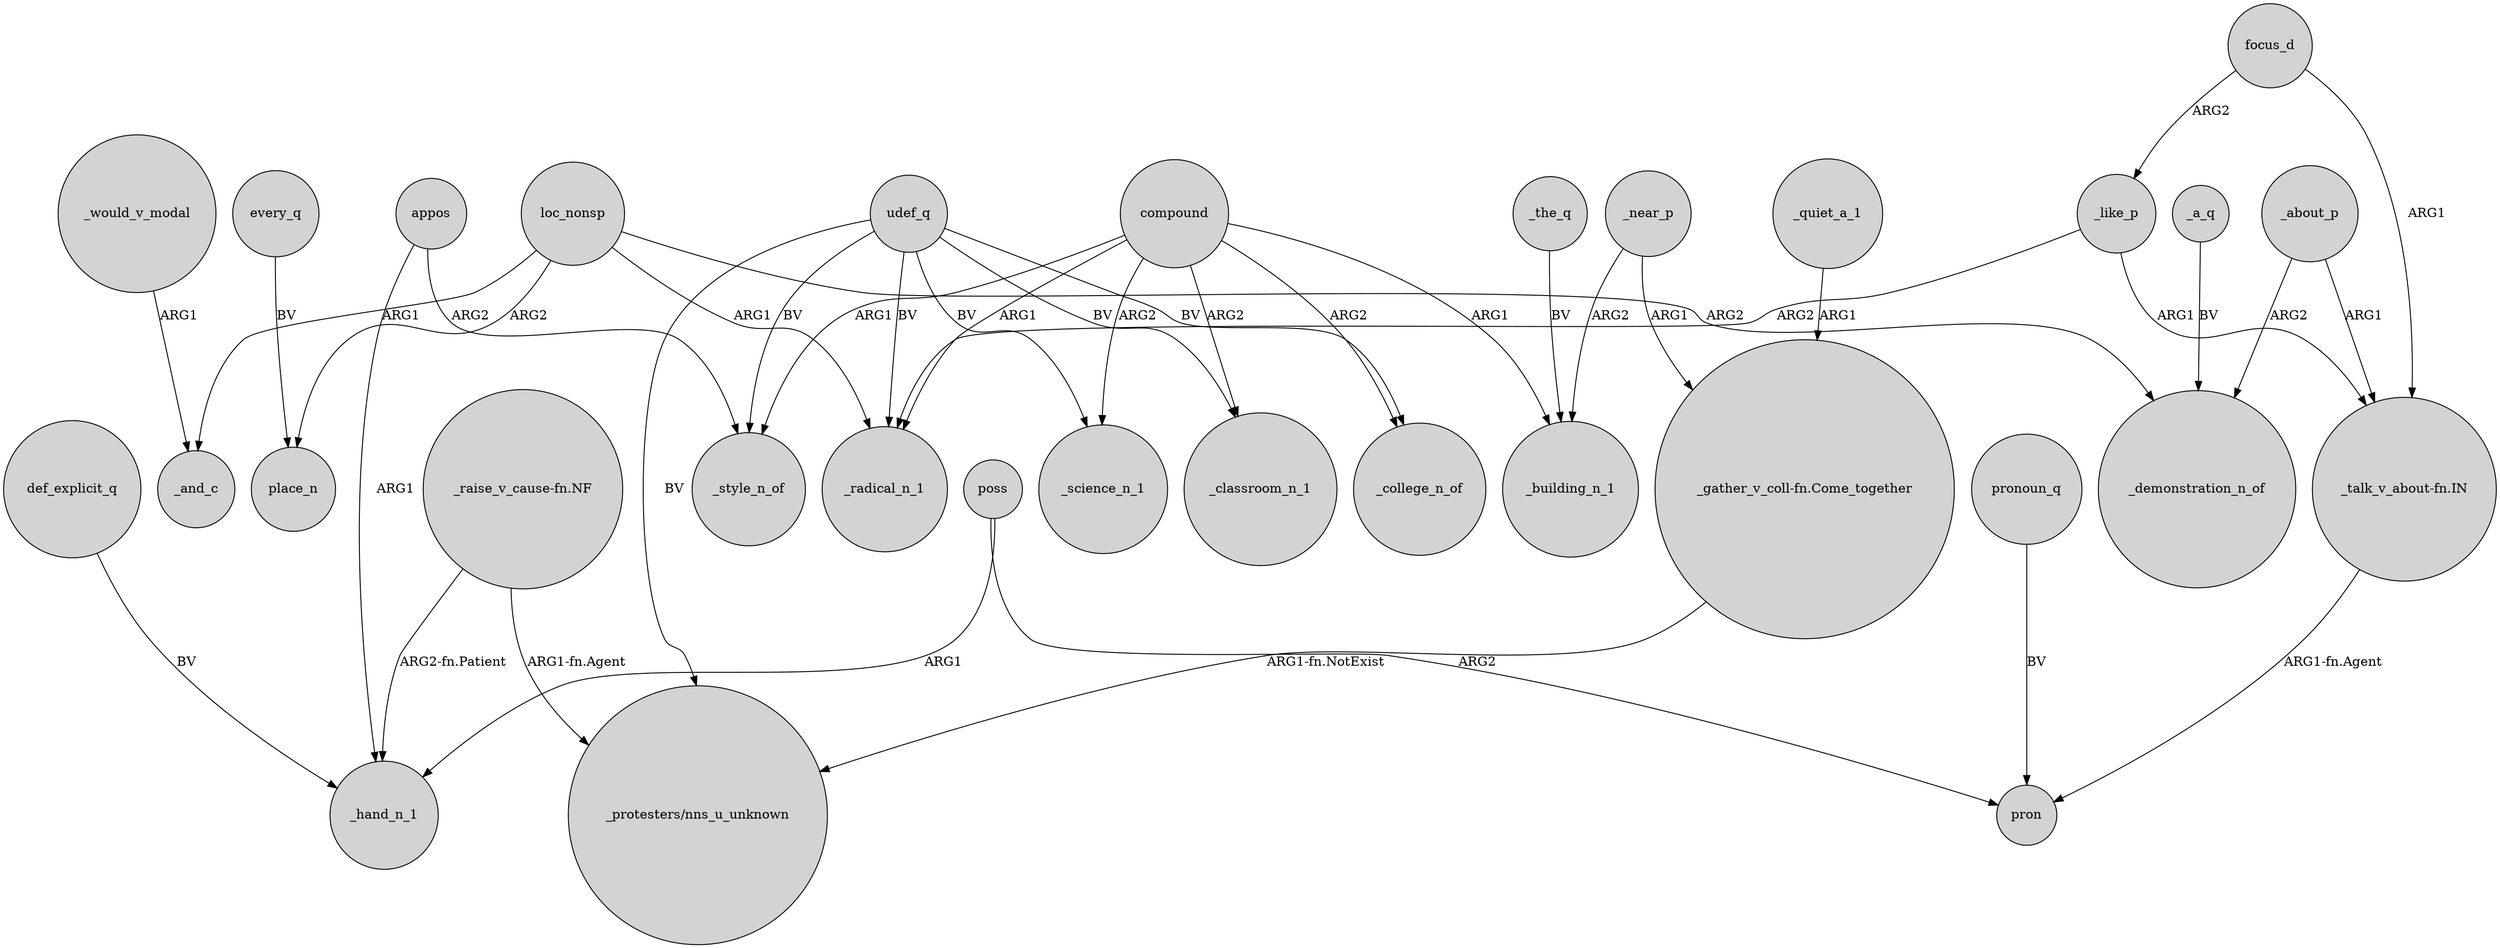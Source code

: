 digraph {
	node [shape=circle style=filled]
	loc_nonsp -> _and_c [label=ARG1]
	loc_nonsp -> _radical_n_1 [label=ARG1]
	_about_p -> "_talk_v_about-fn.IN" [label=ARG1]
	_would_v_modal -> _and_c [label=ARG1]
	loc_nonsp -> _demonstration_n_of [label=ARG2]
	appos -> _style_n_of [label=ARG2]
	compound -> _classroom_n_1 [label=ARG2]
	"_raise_v_cause-fn.NF" -> "_protesters/nns_u_unknown" [label="ARG1-fn.Agent"]
	poss -> pron [label=ARG2]
	focus_d -> _like_p [label=ARG2]
	_near_p -> "_gather_v_coll-fn.Come_together" [label=ARG1]
	_like_p -> "_talk_v_about-fn.IN" [label=ARG1]
	udef_q -> _classroom_n_1 [label=BV]
	compound -> _style_n_of [label=ARG1]
	"_talk_v_about-fn.IN" -> pron [label="ARG1-fn.Agent"]
	udef_q -> _radical_n_1 [label=BV]
	appos -> _hand_n_1 [label=ARG1]
	focus_d -> "_talk_v_about-fn.IN" [label=ARG1]
	compound -> _building_n_1 [label=ARG1]
	udef_q -> _science_n_1 [label=BV]
	udef_q -> "_protesters/nns_u_unknown" [label=BV]
	"_raise_v_cause-fn.NF" -> _hand_n_1 [label="ARG2-fn.Patient"]
	pronoun_q -> pron [label=BV]
	def_explicit_q -> _hand_n_1 [label=BV]
	_about_p -> _demonstration_n_of [label=ARG2]
	_the_q -> _building_n_1 [label=BV]
	compound -> _college_n_of [label=ARG2]
	compound -> _radical_n_1 [label=ARG1]
	every_q -> place_n [label=BV]
	poss -> _hand_n_1 [label=ARG1]
	udef_q -> _college_n_of [label=BV]
	loc_nonsp -> place_n [label=ARG2]
	_near_p -> _building_n_1 [label=ARG2]
	compound -> _science_n_1 [label=ARG2]
	_like_p -> _radical_n_1 [label=ARG2]
	_a_q -> _demonstration_n_of [label=BV]
	"_gather_v_coll-fn.Come_together" -> "_protesters/nns_u_unknown" [label="ARG1-fn.NotExist"]
	_quiet_a_1 -> "_gather_v_coll-fn.Come_together" [label=ARG1]
	udef_q -> _style_n_of [label=BV]
}
